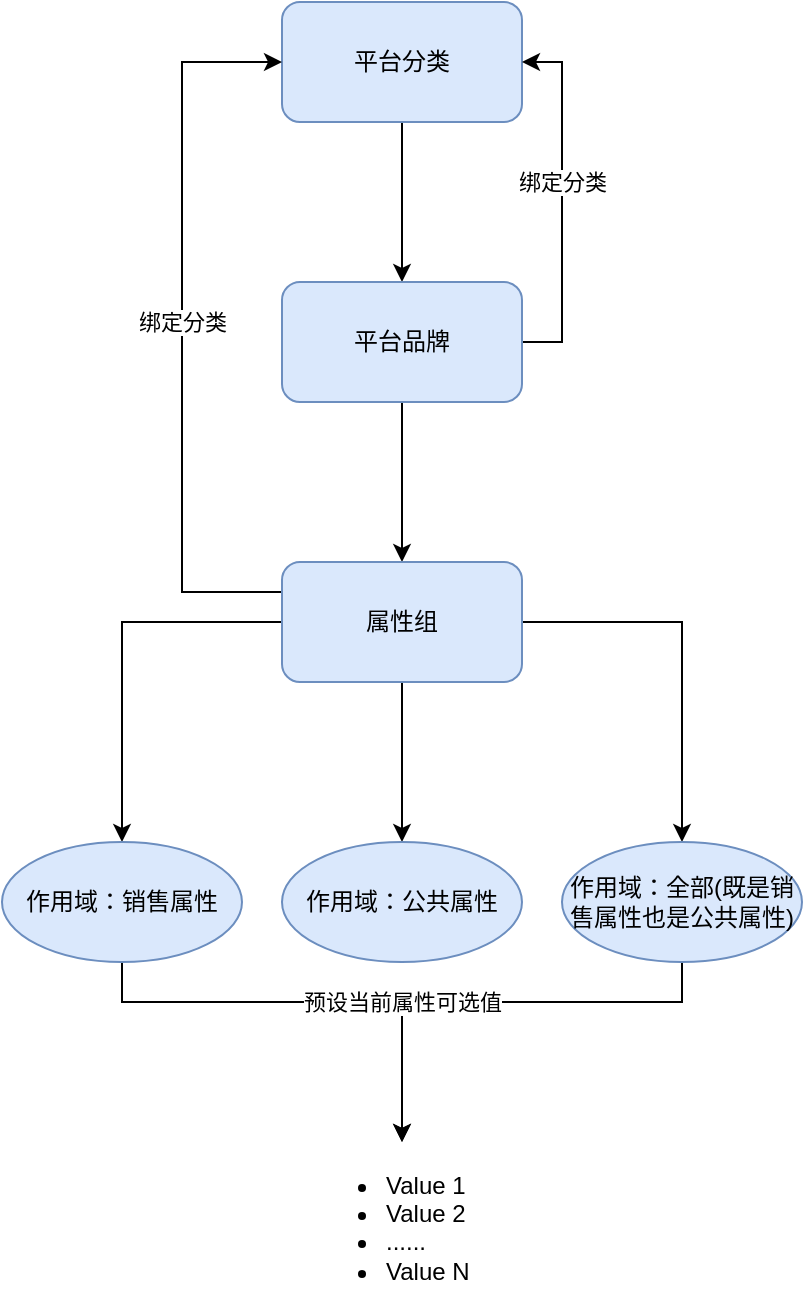 <mxfile version="20.2.7" type="github">
  <diagram id="1HrxDbcBMvkZbljMACYS" name="第 1 页">
    <mxGraphModel dx="1426" dy="801" grid="1" gridSize="10" guides="1" tooltips="1" connect="1" arrows="1" fold="1" page="1" pageScale="1" pageWidth="827" pageHeight="1169" math="0" shadow="0">
      <root>
        <mxCell id="0" />
        <mxCell id="1" parent="0" />
        <mxCell id="lqqXsGYl59WGSXcuUIUg-3" value="" style="edgeStyle=orthogonalEdgeStyle;rounded=0;orthogonalLoop=1;jettySize=auto;html=1;" edge="1" parent="1" source="lqqXsGYl59WGSXcuUIUg-1" target="lqqXsGYl59WGSXcuUIUg-2">
          <mxGeometry relative="1" as="geometry" />
        </mxCell>
        <mxCell id="lqqXsGYl59WGSXcuUIUg-1" value="平台分类" style="rounded=1;whiteSpace=wrap;html=1;fillColor=#dae8fc;strokeColor=#6c8ebf;" vertex="1" parent="1">
          <mxGeometry x="320" y="140" width="120" height="60" as="geometry" />
        </mxCell>
        <mxCell id="lqqXsGYl59WGSXcuUIUg-5" value="" style="edgeStyle=orthogonalEdgeStyle;rounded=0;orthogonalLoop=1;jettySize=auto;html=1;" edge="1" parent="1" source="lqqXsGYl59WGSXcuUIUg-2" target="lqqXsGYl59WGSXcuUIUg-4">
          <mxGeometry relative="1" as="geometry" />
        </mxCell>
        <mxCell id="lqqXsGYl59WGSXcuUIUg-19" style="edgeStyle=orthogonalEdgeStyle;rounded=0;orthogonalLoop=1;jettySize=auto;html=1;entryX=1;entryY=0.5;entryDx=0;entryDy=0;" edge="1" parent="1" source="lqqXsGYl59WGSXcuUIUg-2" target="lqqXsGYl59WGSXcuUIUg-1">
          <mxGeometry relative="1" as="geometry">
            <Array as="points">
              <mxPoint x="460" y="310" />
              <mxPoint x="460" y="170" />
            </Array>
          </mxGeometry>
        </mxCell>
        <mxCell id="lqqXsGYl59WGSXcuUIUg-20" value="绑定分类" style="edgeLabel;html=1;align=center;verticalAlign=middle;resizable=0;points=[];" vertex="1" connectable="0" parent="lqqXsGYl59WGSXcuUIUg-19">
          <mxGeometry x="0.367" relative="1" as="geometry">
            <mxPoint y="23" as="offset" />
          </mxGeometry>
        </mxCell>
        <mxCell id="lqqXsGYl59WGSXcuUIUg-2" value="平台品牌" style="rounded=1;whiteSpace=wrap;html=1;fillColor=#dae8fc;strokeColor=#6c8ebf;" vertex="1" parent="1">
          <mxGeometry x="320" y="280" width="120" height="60" as="geometry" />
        </mxCell>
        <mxCell id="lqqXsGYl59WGSXcuUIUg-7" value="" style="edgeStyle=orthogonalEdgeStyle;rounded=0;orthogonalLoop=1;jettySize=auto;html=1;" edge="1" parent="1" source="lqqXsGYl59WGSXcuUIUg-4" target="lqqXsGYl59WGSXcuUIUg-6">
          <mxGeometry relative="1" as="geometry" />
        </mxCell>
        <mxCell id="lqqXsGYl59WGSXcuUIUg-9" value="" style="edgeStyle=orthogonalEdgeStyle;rounded=0;orthogonalLoop=1;jettySize=auto;html=1;" edge="1" parent="1" source="lqqXsGYl59WGSXcuUIUg-4" target="lqqXsGYl59WGSXcuUIUg-8">
          <mxGeometry relative="1" as="geometry" />
        </mxCell>
        <mxCell id="lqqXsGYl59WGSXcuUIUg-11" value="" style="edgeStyle=orthogonalEdgeStyle;rounded=0;orthogonalLoop=1;jettySize=auto;html=1;" edge="1" parent="1" source="lqqXsGYl59WGSXcuUIUg-4" target="lqqXsGYl59WGSXcuUIUg-10">
          <mxGeometry relative="1" as="geometry" />
        </mxCell>
        <mxCell id="lqqXsGYl59WGSXcuUIUg-22" value="绑定分类" style="edgeStyle=orthogonalEdgeStyle;rounded=0;orthogonalLoop=1;jettySize=auto;html=1;exitX=0;exitY=0.25;exitDx=0;exitDy=0;entryX=0;entryY=0.5;entryDx=0;entryDy=0;" edge="1" parent="1" source="lqqXsGYl59WGSXcuUIUg-4" target="lqqXsGYl59WGSXcuUIUg-1">
          <mxGeometry x="0.014" relative="1" as="geometry">
            <Array as="points">
              <mxPoint x="270" y="435" />
              <mxPoint x="270" y="170" />
            </Array>
            <mxPoint as="offset" />
          </mxGeometry>
        </mxCell>
        <mxCell id="lqqXsGYl59WGSXcuUIUg-4" value="属性组" style="rounded=1;whiteSpace=wrap;html=1;fillColor=#dae8fc;strokeColor=#6c8ebf;" vertex="1" parent="1">
          <mxGeometry x="320" y="420" width="120" height="60" as="geometry" />
        </mxCell>
        <mxCell id="lqqXsGYl59WGSXcuUIUg-13" style="edgeStyle=orthogonalEdgeStyle;rounded=0;orthogonalLoop=1;jettySize=auto;html=1;entryX=0.5;entryY=0;entryDx=0;entryDy=0;" edge="1" parent="1" source="lqqXsGYl59WGSXcuUIUg-6" target="lqqXsGYl59WGSXcuUIUg-12">
          <mxGeometry relative="1" as="geometry">
            <Array as="points">
              <mxPoint x="240" y="640" />
              <mxPoint x="380" y="640" />
            </Array>
          </mxGeometry>
        </mxCell>
        <mxCell id="lqqXsGYl59WGSXcuUIUg-6" value="作用域：销售属性" style="ellipse;whiteSpace=wrap;html=1;fillColor=#dae8fc;strokeColor=#6c8ebf;rounded=1;" vertex="1" parent="1">
          <mxGeometry x="180" y="560" width="120" height="60" as="geometry" />
        </mxCell>
        <mxCell id="lqqXsGYl59WGSXcuUIUg-16" value="预设当前属性可选值" style="edgeStyle=orthogonalEdgeStyle;rounded=0;orthogonalLoop=1;jettySize=auto;html=1;entryX=0.5;entryY=0;entryDx=0;entryDy=0;" edge="1" parent="1" source="lqqXsGYl59WGSXcuUIUg-8" target="lqqXsGYl59WGSXcuUIUg-12">
          <mxGeometry x="0.391" relative="1" as="geometry">
            <Array as="points">
              <mxPoint x="520" y="640" />
              <mxPoint x="380" y="640" />
            </Array>
            <mxPoint as="offset" />
          </mxGeometry>
        </mxCell>
        <mxCell id="lqqXsGYl59WGSXcuUIUg-8" value="作用域：全部(既是销售属性也是公共属性)" style="ellipse;whiteSpace=wrap;html=1;fillColor=#dae8fc;strokeColor=#6c8ebf;rounded=1;" vertex="1" parent="1">
          <mxGeometry x="460" y="560" width="120" height="60" as="geometry" />
        </mxCell>
        <mxCell id="lqqXsGYl59WGSXcuUIUg-10" value="作用域：公共属性" style="ellipse;whiteSpace=wrap;html=1;fillColor=#dae8fc;strokeColor=#6c8ebf;rounded=1;" vertex="1" parent="1">
          <mxGeometry x="320" y="560" width="120" height="60" as="geometry" />
        </mxCell>
        <mxCell id="lqqXsGYl59WGSXcuUIUg-12" value="&lt;ul&gt;&lt;li&gt;Value 1&lt;/li&gt;&lt;li&gt;Value 2&lt;/li&gt;&lt;li&gt;......&lt;/li&gt;&lt;li&gt;Value N&lt;/li&gt;&lt;/ul&gt;" style="text;strokeColor=none;fillColor=none;html=1;whiteSpace=wrap;verticalAlign=middle;overflow=hidden;" vertex="1" parent="1">
          <mxGeometry x="330" y="710" width="100" height="80" as="geometry" />
        </mxCell>
      </root>
    </mxGraphModel>
  </diagram>
</mxfile>
